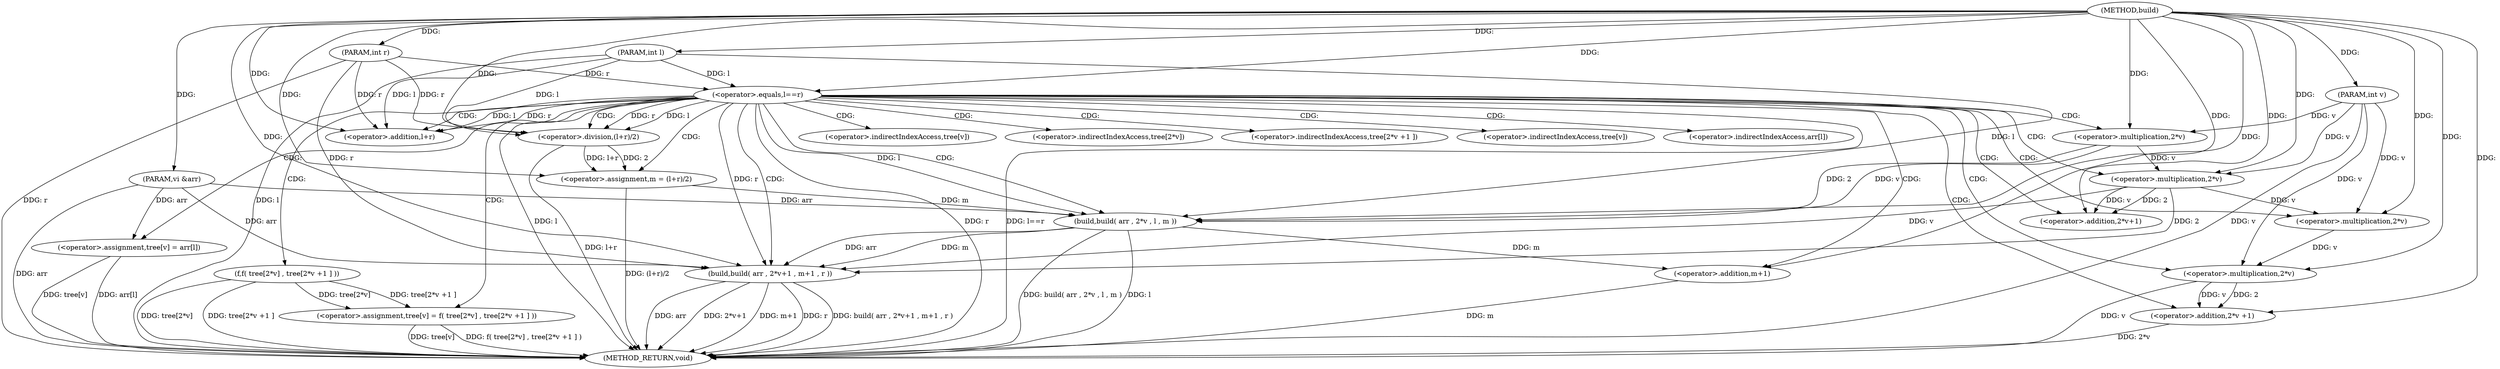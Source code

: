 digraph "build" {  
"1000681" [label = "(METHOD,build)" ]
"1000744" [label = "(METHOD_RETURN,void)" ]
"1000682" [label = "(PARAM,vi &arr)" ]
"1000683" [label = "(PARAM,int v)" ]
"1000684" [label = "(PARAM,int l)" ]
"1000685" [label = "(PARAM,int r)" ]
"1000688" [label = "(<operator>.equals,l==r)" ]
"1000692" [label = "(<operator>.assignment,tree[v] = arr[l])" ]
"1000702" [label = "(<operator>.assignment,m = (l+r)/2)" ]
"1000709" [label = "(build,build( arr , 2*v , l , m ))" ]
"1000716" [label = "(build,build( arr , 2*v+1 , m+1 , r ))" ]
"1000727" [label = "(<operator>.assignment,tree[v] = f( tree[2*v] , tree[2*v +1 ] ))" ]
"1000704" [label = "(<operator>.division,(l+r)/2)" ]
"1000711" [label = "(<operator>.multiplication,2*v)" ]
"1000718" [label = "(<operator>.addition,2*v+1)" ]
"1000723" [label = "(<operator>.addition,m+1)" ]
"1000731" [label = "(f,f( tree[2*v] , tree[2*v +1 ] ))" ]
"1000705" [label = "(<operator>.addition,l+r)" ]
"1000719" [label = "(<operator>.multiplication,2*v)" ]
"1000734" [label = "(<operator>.multiplication,2*v)" ]
"1000739" [label = "(<operator>.addition,2*v +1)" ]
"1000740" [label = "(<operator>.multiplication,2*v)" ]
"1000693" [label = "(<operator>.indirectIndexAccess,tree[v])" ]
"1000696" [label = "(<operator>.indirectIndexAccess,arr[l])" ]
"1000728" [label = "(<operator>.indirectIndexAccess,tree[v])" ]
"1000732" [label = "(<operator>.indirectIndexAccess,tree[2*v])" ]
"1000737" [label = "(<operator>.indirectIndexAccess,tree[2*v +1 ])" ]
  "1000682" -> "1000744"  [ label = "DDG: arr"] 
  "1000683" -> "1000744"  [ label = "DDG: v"] 
  "1000684" -> "1000744"  [ label = "DDG: l"] 
  "1000685" -> "1000744"  [ label = "DDG: r"] 
  "1000688" -> "1000744"  [ label = "DDG: l"] 
  "1000688" -> "1000744"  [ label = "DDG: r"] 
  "1000688" -> "1000744"  [ label = "DDG: l==r"] 
  "1000704" -> "1000744"  [ label = "DDG: l+r"] 
  "1000702" -> "1000744"  [ label = "DDG: (l+r)/2"] 
  "1000709" -> "1000744"  [ label = "DDG: l"] 
  "1000709" -> "1000744"  [ label = "DDG: build( arr , 2*v , l , m )"] 
  "1000716" -> "1000744"  [ label = "DDG: arr"] 
  "1000716" -> "1000744"  [ label = "DDG: 2*v+1"] 
  "1000723" -> "1000744"  [ label = "DDG: m"] 
  "1000716" -> "1000744"  [ label = "DDG: m+1"] 
  "1000716" -> "1000744"  [ label = "DDG: r"] 
  "1000716" -> "1000744"  [ label = "DDG: build( arr , 2*v+1 , m+1 , r )"] 
  "1000727" -> "1000744"  [ label = "DDG: tree[v]"] 
  "1000731" -> "1000744"  [ label = "DDG: tree[2*v]"] 
  "1000740" -> "1000744"  [ label = "DDG: v"] 
  "1000739" -> "1000744"  [ label = "DDG: 2*v"] 
  "1000731" -> "1000744"  [ label = "DDG: tree[2*v +1 ]"] 
  "1000727" -> "1000744"  [ label = "DDG: f( tree[2*v] , tree[2*v +1 ] )"] 
  "1000692" -> "1000744"  [ label = "DDG: tree[v]"] 
  "1000692" -> "1000744"  [ label = "DDG: arr[l]"] 
  "1000681" -> "1000682"  [ label = "DDG: "] 
  "1000681" -> "1000683"  [ label = "DDG: "] 
  "1000681" -> "1000684"  [ label = "DDG: "] 
  "1000681" -> "1000685"  [ label = "DDG: "] 
  "1000684" -> "1000688"  [ label = "DDG: l"] 
  "1000681" -> "1000688"  [ label = "DDG: "] 
  "1000685" -> "1000688"  [ label = "DDG: r"] 
  "1000682" -> "1000692"  [ label = "DDG: arr"] 
  "1000704" -> "1000702"  [ label = "DDG: l+r"] 
  "1000704" -> "1000702"  [ label = "DDG: 2"] 
  "1000731" -> "1000727"  [ label = "DDG: tree[2*v]"] 
  "1000731" -> "1000727"  [ label = "DDG: tree[2*v +1 ]"] 
  "1000681" -> "1000702"  [ label = "DDG: "] 
  "1000682" -> "1000709"  [ label = "DDG: arr"] 
  "1000681" -> "1000709"  [ label = "DDG: "] 
  "1000711" -> "1000709"  [ label = "DDG: v"] 
  "1000711" -> "1000709"  [ label = "DDG: 2"] 
  "1000702" -> "1000709"  [ label = "DDG: m"] 
  "1000684" -> "1000709"  [ label = "DDG: l"] 
  "1000688" -> "1000709"  [ label = "DDG: l"] 
  "1000709" -> "1000716"  [ label = "DDG: arr"] 
  "1000682" -> "1000716"  [ label = "DDG: arr"] 
  "1000681" -> "1000716"  [ label = "DDG: "] 
  "1000709" -> "1000716"  [ label = "DDG: m"] 
  "1000685" -> "1000716"  [ label = "DDG: r"] 
  "1000688" -> "1000716"  [ label = "DDG: r"] 
  "1000719" -> "1000716"  [ label = "DDG: v"] 
  "1000719" -> "1000716"  [ label = "DDG: 2"] 
  "1000688" -> "1000704"  [ label = "DDG: r"] 
  "1000685" -> "1000704"  [ label = "DDG: r"] 
  "1000681" -> "1000704"  [ label = "DDG: "] 
  "1000688" -> "1000704"  [ label = "DDG: l"] 
  "1000684" -> "1000704"  [ label = "DDG: l"] 
  "1000681" -> "1000711"  [ label = "DDG: "] 
  "1000683" -> "1000711"  [ label = "DDG: v"] 
  "1000719" -> "1000718"  [ label = "DDG: v"] 
  "1000719" -> "1000718"  [ label = "DDG: 2"] 
  "1000681" -> "1000718"  [ label = "DDG: "] 
  "1000709" -> "1000723"  [ label = "DDG: m"] 
  "1000681" -> "1000723"  [ label = "DDG: "] 
  "1000688" -> "1000705"  [ label = "DDG: l"] 
  "1000684" -> "1000705"  [ label = "DDG: l"] 
  "1000681" -> "1000705"  [ label = "DDG: "] 
  "1000688" -> "1000705"  [ label = "DDG: r"] 
  "1000685" -> "1000705"  [ label = "DDG: r"] 
  "1000681" -> "1000719"  [ label = "DDG: "] 
  "1000711" -> "1000719"  [ label = "DDG: v"] 
  "1000683" -> "1000719"  [ label = "DDG: v"] 
  "1000681" -> "1000734"  [ label = "DDG: "] 
  "1000719" -> "1000734"  [ label = "DDG: v"] 
  "1000683" -> "1000734"  [ label = "DDG: v"] 
  "1000740" -> "1000739"  [ label = "DDG: 2"] 
  "1000740" -> "1000739"  [ label = "DDG: v"] 
  "1000681" -> "1000739"  [ label = "DDG: "] 
  "1000681" -> "1000740"  [ label = "DDG: "] 
  "1000734" -> "1000740"  [ label = "DDG: v"] 
  "1000683" -> "1000740"  [ label = "DDG: v"] 
  "1000688" -> "1000728"  [ label = "CDG: "] 
  "1000688" -> "1000718"  [ label = "CDG: "] 
  "1000688" -> "1000727"  [ label = "CDG: "] 
  "1000688" -> "1000705"  [ label = "CDG: "] 
  "1000688" -> "1000731"  [ label = "CDG: "] 
  "1000688" -> "1000734"  [ label = "CDG: "] 
  "1000688" -> "1000696"  [ label = "CDG: "] 
  "1000688" -> "1000709"  [ label = "CDG: "] 
  "1000688" -> "1000739"  [ label = "CDG: "] 
  "1000688" -> "1000692"  [ label = "CDG: "] 
  "1000688" -> "1000704"  [ label = "CDG: "] 
  "1000688" -> "1000740"  [ label = "CDG: "] 
  "1000688" -> "1000711"  [ label = "CDG: "] 
  "1000688" -> "1000693"  [ label = "CDG: "] 
  "1000688" -> "1000737"  [ label = "CDG: "] 
  "1000688" -> "1000723"  [ label = "CDG: "] 
  "1000688" -> "1000719"  [ label = "CDG: "] 
  "1000688" -> "1000732"  [ label = "CDG: "] 
  "1000688" -> "1000702"  [ label = "CDG: "] 
  "1000688" -> "1000716"  [ label = "CDG: "] 
}

